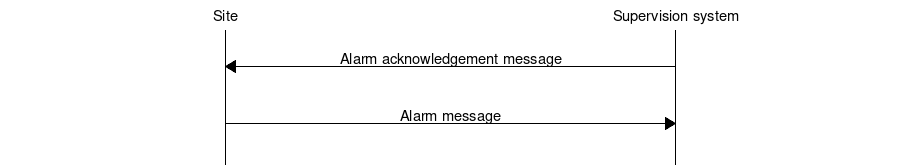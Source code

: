 # MSC for Alarm ack from system

msc {
  hscale = "1.5", arcgradient = "0";

  Site, "Supervision system";

  |||;
  Site<="Supervision system" [ label = "Alarm acknowledgement message" ];
  |||;
  Site=>"Supervision system" [ label = "Alarm message" ];
  |||;
}
